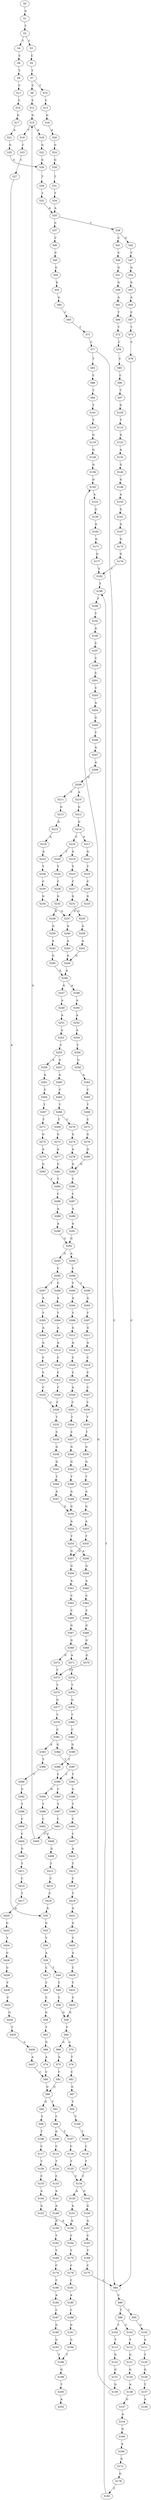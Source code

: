 strict digraph  {
	S0 -> S1 [ label = G ];
	S1 -> S2 [ label = T ];
	S2 -> S3 [ label = C ];
	S2 -> S4 [ label = T ];
	S3 -> S5 [ label = C ];
	S4 -> S6 [ label = C ];
	S5 -> S7 [ label = T ];
	S6 -> S8 [ label = T ];
	S7 -> S9 [ label = C ];
	S7 -> S10 [ label = T ];
	S8 -> S11 [ label = C ];
	S9 -> S12 [ label = C ];
	S10 -> S13 [ label = C ];
	S11 -> S14 [ label = C ];
	S12 -> S15 [ label = G ];
	S13 -> S16 [ label = G ];
	S14 -> S17 [ label = G ];
	S15 -> S18 [ label = A ];
	S15 -> S19 [ label = T ];
	S16 -> S20 [ label = A ];
	S17 -> S21 [ label = A ];
	S18 -> S22 [ label = G ];
	S19 -> S23 [ label = C ];
	S20 -> S24 [ label = G ];
	S21 -> S25 [ label = G ];
	S22 -> S26 [ label = G ];
	S23 -> S27 [ label = C ];
	S24 -> S28 [ label = G ];
	S25 -> S26 [ label = G ];
	S26 -> S29 [ label = T ];
	S27 -> S30 [ label = A ];
	S28 -> S31 [ label = T ];
	S29 -> S32 [ label = T ];
	S30 -> S33 [ label = G ];
	S31 -> S34 [ label = T ];
	S32 -> S35 [ label = A ];
	S33 -> S36 [ label = T ];
	S34 -> S35 [ label = A ];
	S35 -> S37 [ label = C ];
	S35 -> S38 [ label = T ];
	S36 -> S39 [ label = A ];
	S37 -> S40 [ label = C ];
	S38 -> S41 [ label = C ];
	S38 -> S42 [ label = G ];
	S39 -> S43 [ label = C ];
	S39 -> S44 [ label = T ];
	S40 -> S45 [ label = C ];
	S41 -> S46 [ label = C ];
	S42 -> S47 [ label = C ];
	S43 -> S48 [ label = T ];
	S44 -> S49 [ label = T ];
	S45 -> S50 [ label = G ];
	S46 -> S51 [ label = G ];
	S47 -> S52 [ label = G ];
	S48 -> S53 [ label = C ];
	S49 -> S54 [ label = C ];
	S50 -> S55 [ label = G ];
	S51 -> S56 [ label = G ];
	S52 -> S57 [ label = G ];
	S53 -> S58 [ label = G ];
	S54 -> S59 [ label = G ];
	S55 -> S60 [ label = A ];
	S56 -> S61 [ label = A ];
	S57 -> S62 [ label = A ];
	S58 -> S63 [ label = T ];
	S59 -> S64 [ label = T ];
	S60 -> S65 [ label = C ];
	S61 -> S66 [ label = T ];
	S62 -> S67 [ label = C ];
	S63 -> S68 [ label = G ];
	S64 -> S69 [ label = G ];
	S64 -> S70 [ label = C ];
	S65 -> S71 [ label = T ];
	S66 -> S72 [ label = T ];
	S67 -> S73 [ label = T ];
	S68 -> S74 [ label = A ];
	S69 -> S75 [ label = A ];
	S70 -> S76 [ label = T ];
	S71 -> S77 [ label = C ];
	S72 -> S78 [ label = C ];
	S73 -> S79 [ label = C ];
	S74 -> S80 [ label = C ];
	S75 -> S81 [ label = C ];
	S76 -> S82 [ label = C ];
	S77 -> S83 [ label = T ];
	S77 -> S84 [ label = C ];
	S78 -> S85 [ label = C ];
	S79 -> S84 [ label = C ];
	S80 -> S86 [ label = G ];
	S81 -> S86 [ label = G ];
	S82 -> S87 [ label = G ];
	S83 -> S88 [ label = C ];
	S84 -> S89 [ label = C ];
	S85 -> S90 [ label = C ];
	S86 -> S91 [ label = T ];
	S86 -> S92 [ label = G ];
	S87 -> S93 [ label = T ];
	S88 -> S94 [ label = T ];
	S89 -> S95 [ label = C ];
	S89 -> S96 [ label = T ];
	S90 -> S97 [ label = T ];
	S91 -> S98 [ label = T ];
	S92 -> S99 [ label = T ];
	S93 -> S100 [ label = T ];
	S94 -> S101 [ label = T ];
	S95 -> S102 [ label = G ];
	S96 -> S103 [ label = C ];
	S96 -> S104 [ label = T ];
	S97 -> S105 [ label = G ];
	S98 -> S106 [ label = G ];
	S98 -> S107 [ label = T ];
	S99 -> S108 [ label = T ];
	S100 -> S109 [ label = T ];
	S101 -> S110 [ label = T ];
	S102 -> S111 [ label = G ];
	S103 -> S112 [ label = T ];
	S104 -> S113 [ label = T ];
	S105 -> S114 [ label = T ];
	S106 -> S115 [ label = C ];
	S107 -> S116 [ label = C ];
	S108 -> S117 [ label = C ];
	S109 -> S118 [ label = C ];
	S110 -> S119 [ label = G ];
	S111 -> S120 [ label = T ];
	S112 -> S121 [ label = G ];
	S113 -> S122 [ label = G ];
	S114 -> S123 [ label = G ];
	S115 -> S124 [ label = T ];
	S116 -> S125 [ label = T ];
	S117 -> S126 [ label = T ];
	S118 -> S127 [ label = T ];
	S119 -> S128 [ label = G ];
	S120 -> S129 [ label = G ];
	S121 -> S130 [ label = G ];
	S122 -> S131 [ label = G ];
	S123 -> S132 [ label = A ];
	S124 -> S133 [ label = C ];
	S125 -> S134 [ label = C ];
	S126 -> S135 [ label = C ];
	S127 -> S134 [ label = C ];
	S128 -> S136 [ label = G ];
	S129 -> S137 [ label = T ];
	S130 -> S138 [ label = A ];
	S131 -> S139 [ label = G ];
	S132 -> S140 [ label = G ];
	S133 -> S141 [ label = A ];
	S134 -> S142 [ label = G ];
	S134 -> S143 [ label = A ];
	S135 -> S144 [ label = A ];
	S136 -> S145 [ label = G ];
	S137 -> S146 [ label = A ];
	S138 -> S147 [ label = G ];
	S139 -> S145 [ label = G ];
	S140 -> S148 [ label = G ];
	S141 -> S149 [ label = A ];
	S142 -> S150 [ label = G ];
	S143 -> S151 [ label = A ];
	S144 -> S152 [ label = A ];
	S145 -> S153 [ label = A ];
	S147 -> S154 [ label = A ];
	S148 -> S155 [ label = A ];
	S149 -> S156 [ label = A ];
	S150 -> S157 [ label = A ];
	S151 -> S158 [ label = A ];
	S152 -> S158 [ label = A ];
	S153 -> S159 [ label = G ];
	S154 -> S160 [ label = G ];
	S155 -> S161 [ label = G ];
	S156 -> S162 [ label = T ];
	S157 -> S163 [ label = C ];
	S158 -> S164 [ label = C ];
	S159 -> S165 [ label = A ];
	S160 -> S166 [ label = A ];
	S161 -> S167 [ label = A ];
	S162 -> S168 [ label = T ];
	S163 -> S169 [ label = T ];
	S164 -> S170 [ label = T ];
	S165 -> S171 [ label = G ];
	S166 -> S172 [ label = G ];
	S167 -> S173 [ label = G ];
	S168 -> S174 [ label = C ];
	S169 -> S175 [ label = C ];
	S170 -> S176 [ label = C ];
	S171 -> S177 [ label = G ];
	S172 -> S178 [ label = G ];
	S173 -> S179 [ label = G ];
	S174 -> S180 [ label = C ];
	S175 -> S84 [ label = C ];
	S176 -> S181 [ label = C ];
	S177 -> S182 [ label = T ];
	S178 -> S183 [ label = T ];
	S179 -> S182 [ label = T ];
	S180 -> S184 [ label = A ];
	S181 -> S185 [ label = A ];
	S182 -> S186 [ label = T ];
	S183 -> S186 [ label = T ];
	S184 -> S187 [ label = C ];
	S185 -> S188 [ label = C ];
	S186 -> S189 [ label = T ];
	S187 -> S190 [ label = G ];
	S188 -> S191 [ label = G ];
	S189 -> S192 [ label = T ];
	S190 -> S193 [ label = G ];
	S191 -> S194 [ label = G ];
	S192 -> S195 [ label = A ];
	S193 -> S196 [ label = T ];
	S194 -> S196 [ label = T ];
	S195 -> S197 [ label = C ];
	S196 -> S198 [ label = G ];
	S197 -> S199 [ label = C ];
	S198 -> S200 [ label = T ];
	S199 -> S201 [ label = C ];
	S200 -> S202 [ label = A ];
	S201 -> S203 [ label = C ];
	S203 -> S204 [ label = A ];
	S204 -> S205 [ label = G ];
	S205 -> S206 [ label = T ];
	S206 -> S207 [ label = A ];
	S207 -> S208 [ label = A ];
	S208 -> S209 [ label = G ];
	S209 -> S210 [ label = A ];
	S209 -> S211 [ label = C ];
	S210 -> S212 [ label = G ];
	S211 -> S213 [ label = G ];
	S212 -> S214 [ label = G ];
	S213 -> S215 [ label = G ];
	S214 -> S216 [ label = C ];
	S214 -> S217 [ label = A ];
	S215 -> S218 [ label = A ];
	S216 -> S219 [ label = G ];
	S216 -> S220 [ label = T ];
	S217 -> S221 [ label = G ];
	S218 -> S222 [ label = G ];
	S219 -> S223 [ label = T ];
	S220 -> S224 [ label = T ];
	S221 -> S225 [ label = T ];
	S222 -> S226 [ label = T ];
	S223 -> S227 [ label = C ];
	S224 -> S228 [ label = C ];
	S225 -> S229 [ label = C ];
	S226 -> S230 [ label = C ];
	S227 -> S231 [ label = G ];
	S228 -> S232 [ label = G ];
	S229 -> S233 [ label = G ];
	S230 -> S234 [ label = G ];
	S231 -> S235 [ label = G ];
	S232 -> S236 [ label = G ];
	S233 -> S237 [ label = G ];
	S234 -> S237 [ label = G ];
	S235 -> S238 [ label = A ];
	S236 -> S239 [ label = A ];
	S237 -> S240 [ label = A ];
	S238 -> S241 [ label = A ];
	S239 -> S242 [ label = A ];
	S240 -> S243 [ label = A ];
	S241 -> S244 [ label = G ];
	S242 -> S245 [ label = G ];
	S243 -> S244 [ label = G ];
	S244 -> S246 [ label = A ];
	S245 -> S246 [ label = A ];
	S246 -> S247 [ label = G ];
	S246 -> S248 [ label = A ];
	S247 -> S249 [ label = A ];
	S248 -> S250 [ label = A ];
	S249 -> S251 [ label = A ];
	S250 -> S252 [ label = A ];
	S251 -> S253 [ label = A ];
	S252 -> S254 [ label = A ];
	S253 -> S255 [ label = C ];
	S254 -> S256 [ label = T ];
	S255 -> S257 [ label = G ];
	S255 -> S258 [ label = A ];
	S256 -> S259 [ label = G ];
	S257 -> S260 [ label = A ];
	S258 -> S261 [ label = A ];
	S259 -> S262 [ label = A ];
	S260 -> S263 [ label = C ];
	S261 -> S264 [ label = C ];
	S262 -> S265 [ label = C ];
	S263 -> S266 [ label = T ];
	S264 -> S267 [ label = T ];
	S265 -> S268 [ label = T ];
	S266 -> S269 [ label = T ];
	S266 -> S270 [ label = C ];
	S267 -> S271 [ label = T ];
	S268 -> S272 [ label = C ];
	S269 -> S273 [ label = G ];
	S270 -> S274 [ label = G ];
	S271 -> S275 [ label = G ];
	S272 -> S276 [ label = G ];
	S273 -> S277 [ label = A ];
	S274 -> S278 [ label = A ];
	S275 -> S279 [ label = A ];
	S276 -> S280 [ label = A ];
	S277 -> S281 [ label = G ];
	S278 -> S282 [ label = G ];
	S279 -> S283 [ label = G ];
	S280 -> S282 [ label = G ];
	S281 -> S284 [ label = T ];
	S282 -> S285 [ label = T ];
	S283 -> S284 [ label = T ];
	S284 -> S286 [ label = C ];
	S285 -> S287 [ label = C ];
	S286 -> S288 [ label = A ];
	S287 -> S289 [ label = A ];
	S288 -> S290 [ label = A ];
	S289 -> S291 [ label = A ];
	S290 -> S292 [ label = G ];
	S291 -> S292 [ label = G ];
	S292 -> S293 [ label = G ];
	S292 -> S294 [ label = A ];
	S293 -> S295 [ label = C ];
	S294 -> S296 [ label = C ];
	S295 -> S297 [ label = T ];
	S295 -> S298 [ label = C ];
	S296 -> S299 [ label = C ];
	S296 -> S300 [ label = T ];
	S297 -> S301 [ label = A ];
	S298 -> S302 [ label = A ];
	S299 -> S303 [ label = A ];
	S300 -> S304 [ label = A ];
	S301 -> S305 [ label = T ];
	S302 -> S306 [ label = T ];
	S303 -> S307 [ label = T ];
	S304 -> S308 [ label = T ];
	S305 -> S309 [ label = A ];
	S306 -> S310 [ label = A ];
	S307 -> S311 [ label = G ];
	S308 -> S312 [ label = G ];
	S309 -> S313 [ label = A ];
	S310 -> S314 [ label = A ];
	S311 -> S315 [ label = A ];
	S312 -> S316 [ label = A ];
	S313 -> S317 [ label = C ];
	S314 -> S318 [ label = C ];
	S315 -> S319 [ label = C ];
	S316 -> S320 [ label = C ];
	S317 -> S321 [ label = C ];
	S318 -> S322 [ label = C ];
	S319 -> S323 [ label = C ];
	S320 -> S324 [ label = C ];
	S321 -> S325 [ label = C ];
	S322 -> S326 [ label = C ];
	S323 -> S327 [ label = C ];
	S324 -> S328 [ label = A ];
	S325 -> S329 [ label = C ];
	S326 -> S329 [ label = C ];
	S327 -> S330 [ label = C ];
	S328 -> S331 [ label = C ];
	S329 -> S332 [ label = T ];
	S330 -> S333 [ label = T ];
	S331 -> S334 [ label = T ];
	S332 -> S335 [ label = C ];
	S333 -> S336 [ label = T ];
	S334 -> S337 [ label = C ];
	S335 -> S338 [ label = G ];
	S336 -> S339 [ label = G ];
	S337 -> S340 [ label = G ];
	S338 -> S341 [ label = G ];
	S339 -> S342 [ label = G ];
	S340 -> S343 [ label = G ];
	S341 -> S344 [ label = T ];
	S342 -> S345 [ label = T ];
	S343 -> S346 [ label = T ];
	S344 -> S347 [ label = A ];
	S345 -> S348 [ label = A ];
	S346 -> S349 [ label = A ];
	S347 -> S350 [ label = G ];
	S348 -> S351 [ label = G ];
	S349 -> S350 [ label = G ];
	S350 -> S352 [ label = A ];
	S351 -> S353 [ label = A ];
	S352 -> S354 [ label = T ];
	S353 -> S355 [ label = T ];
	S354 -> S356 [ label = A ];
	S354 -> S357 [ label = G ];
	S355 -> S357 [ label = G ];
	S356 -> S358 [ label = G ];
	S357 -> S359 [ label = G ];
	S358 -> S360 [ label = A ];
	S359 -> S361 [ label = A ];
	S360 -> S362 [ label = C ];
	S361 -> S363 [ label = C ];
	S362 -> S364 [ label = C ];
	S363 -> S365 [ label = C ];
	S364 -> S366 [ label = G ];
	S365 -> S367 [ label = G ];
	S366 -> S368 [ label = G ];
	S367 -> S369 [ label = G ];
	S368 -> S370 [ label = G ];
	S369 -> S371 [ label = A ];
	S369 -> S372 [ label = G ];
	S370 -> S373 [ label = T ];
	S371 -> S374 [ label = T ];
	S372 -> S373 [ label = T ];
	S373 -> S375 [ label = T ];
	S374 -> S376 [ label = T ];
	S375 -> S377 [ label = G ];
	S376 -> S378 [ label = G ];
	S377 -> S379 [ label = T ];
	S378 -> S380 [ label = T ];
	S379 -> S381 [ label = C ];
	S380 -> S382 [ label = C ];
	S381 -> S383 [ label = A ];
	S381 -> S384 [ label = G ];
	S382 -> S385 [ label = G ];
	S383 -> S386 [ label = T ];
	S384 -> S387 [ label = T ];
	S385 -> S388 [ label = T ];
	S386 -> S389 [ label = T ];
	S387 -> S390 [ label = C ];
	S387 -> S391 [ label = T ];
	S388 -> S390 [ label = C ];
	S389 -> S392 [ label = G ];
	S390 -> S393 [ label = C ];
	S390 -> S394 [ label = G ];
	S391 -> S395 [ label = G ];
	S392 -> S396 [ label = T ];
	S393 -> S397 [ label = T ];
	S394 -> S398 [ label = T ];
	S395 -> S399 [ label = T ];
	S396 -> S400 [ label = C ];
	S397 -> S401 [ label = C ];
	S398 -> S402 [ label = C ];
	S399 -> S403 [ label = C ];
	S400 -> S404 [ label = C ];
	S401 -> S405 [ label = C ];
	S402 -> S406 [ label = C ];
	S403 -> S407 [ label = C ];
	S404 -> S408 [ label = G ];
	S405 -> S15 [ label = G ];
	S406 -> S409 [ label = G ];
	S407 -> S410 [ label = A ];
	S408 -> S411 [ label = T ];
	S409 -> S412 [ label = T ];
	S410 -> S413 [ label = T ];
	S411 -> S414 [ label = C ];
	S412 -> S415 [ label = C ];
	S413 -> S416 [ label = C ];
	S414 -> S417 [ label = T ];
	S415 -> S418 [ label = C ];
	S416 -> S419 [ label = T ];
	S417 -> S420 [ label = A ];
	S418 -> S30 [ label = A ];
	S419 -> S421 [ label = A ];
	S420 -> S422 [ label = G ];
	S421 -> S423 [ label = G ];
	S422 -> S424 [ label = T ];
	S423 -> S425 [ label = T ];
	S424 -> S426 [ label = G ];
	S425 -> S427 [ label = A ];
	S426 -> S428 [ label = C ];
	S427 -> S429 [ label = T ];
	S428 -> S430 [ label = T ];
	S429 -> S431 [ label = T ];
	S430 -> S432 [ label = C ];
	S431 -> S433 [ label = C ];
	S432 -> S434 [ label = G ];
	S433 -> S59 [ label = G ];
	S434 -> S435 [ label = T ];
	S435 -> S436 [ label = G ];
	S436 -> S437 [ label = A ];
	S437 -> S80 [ label = C ];
}
